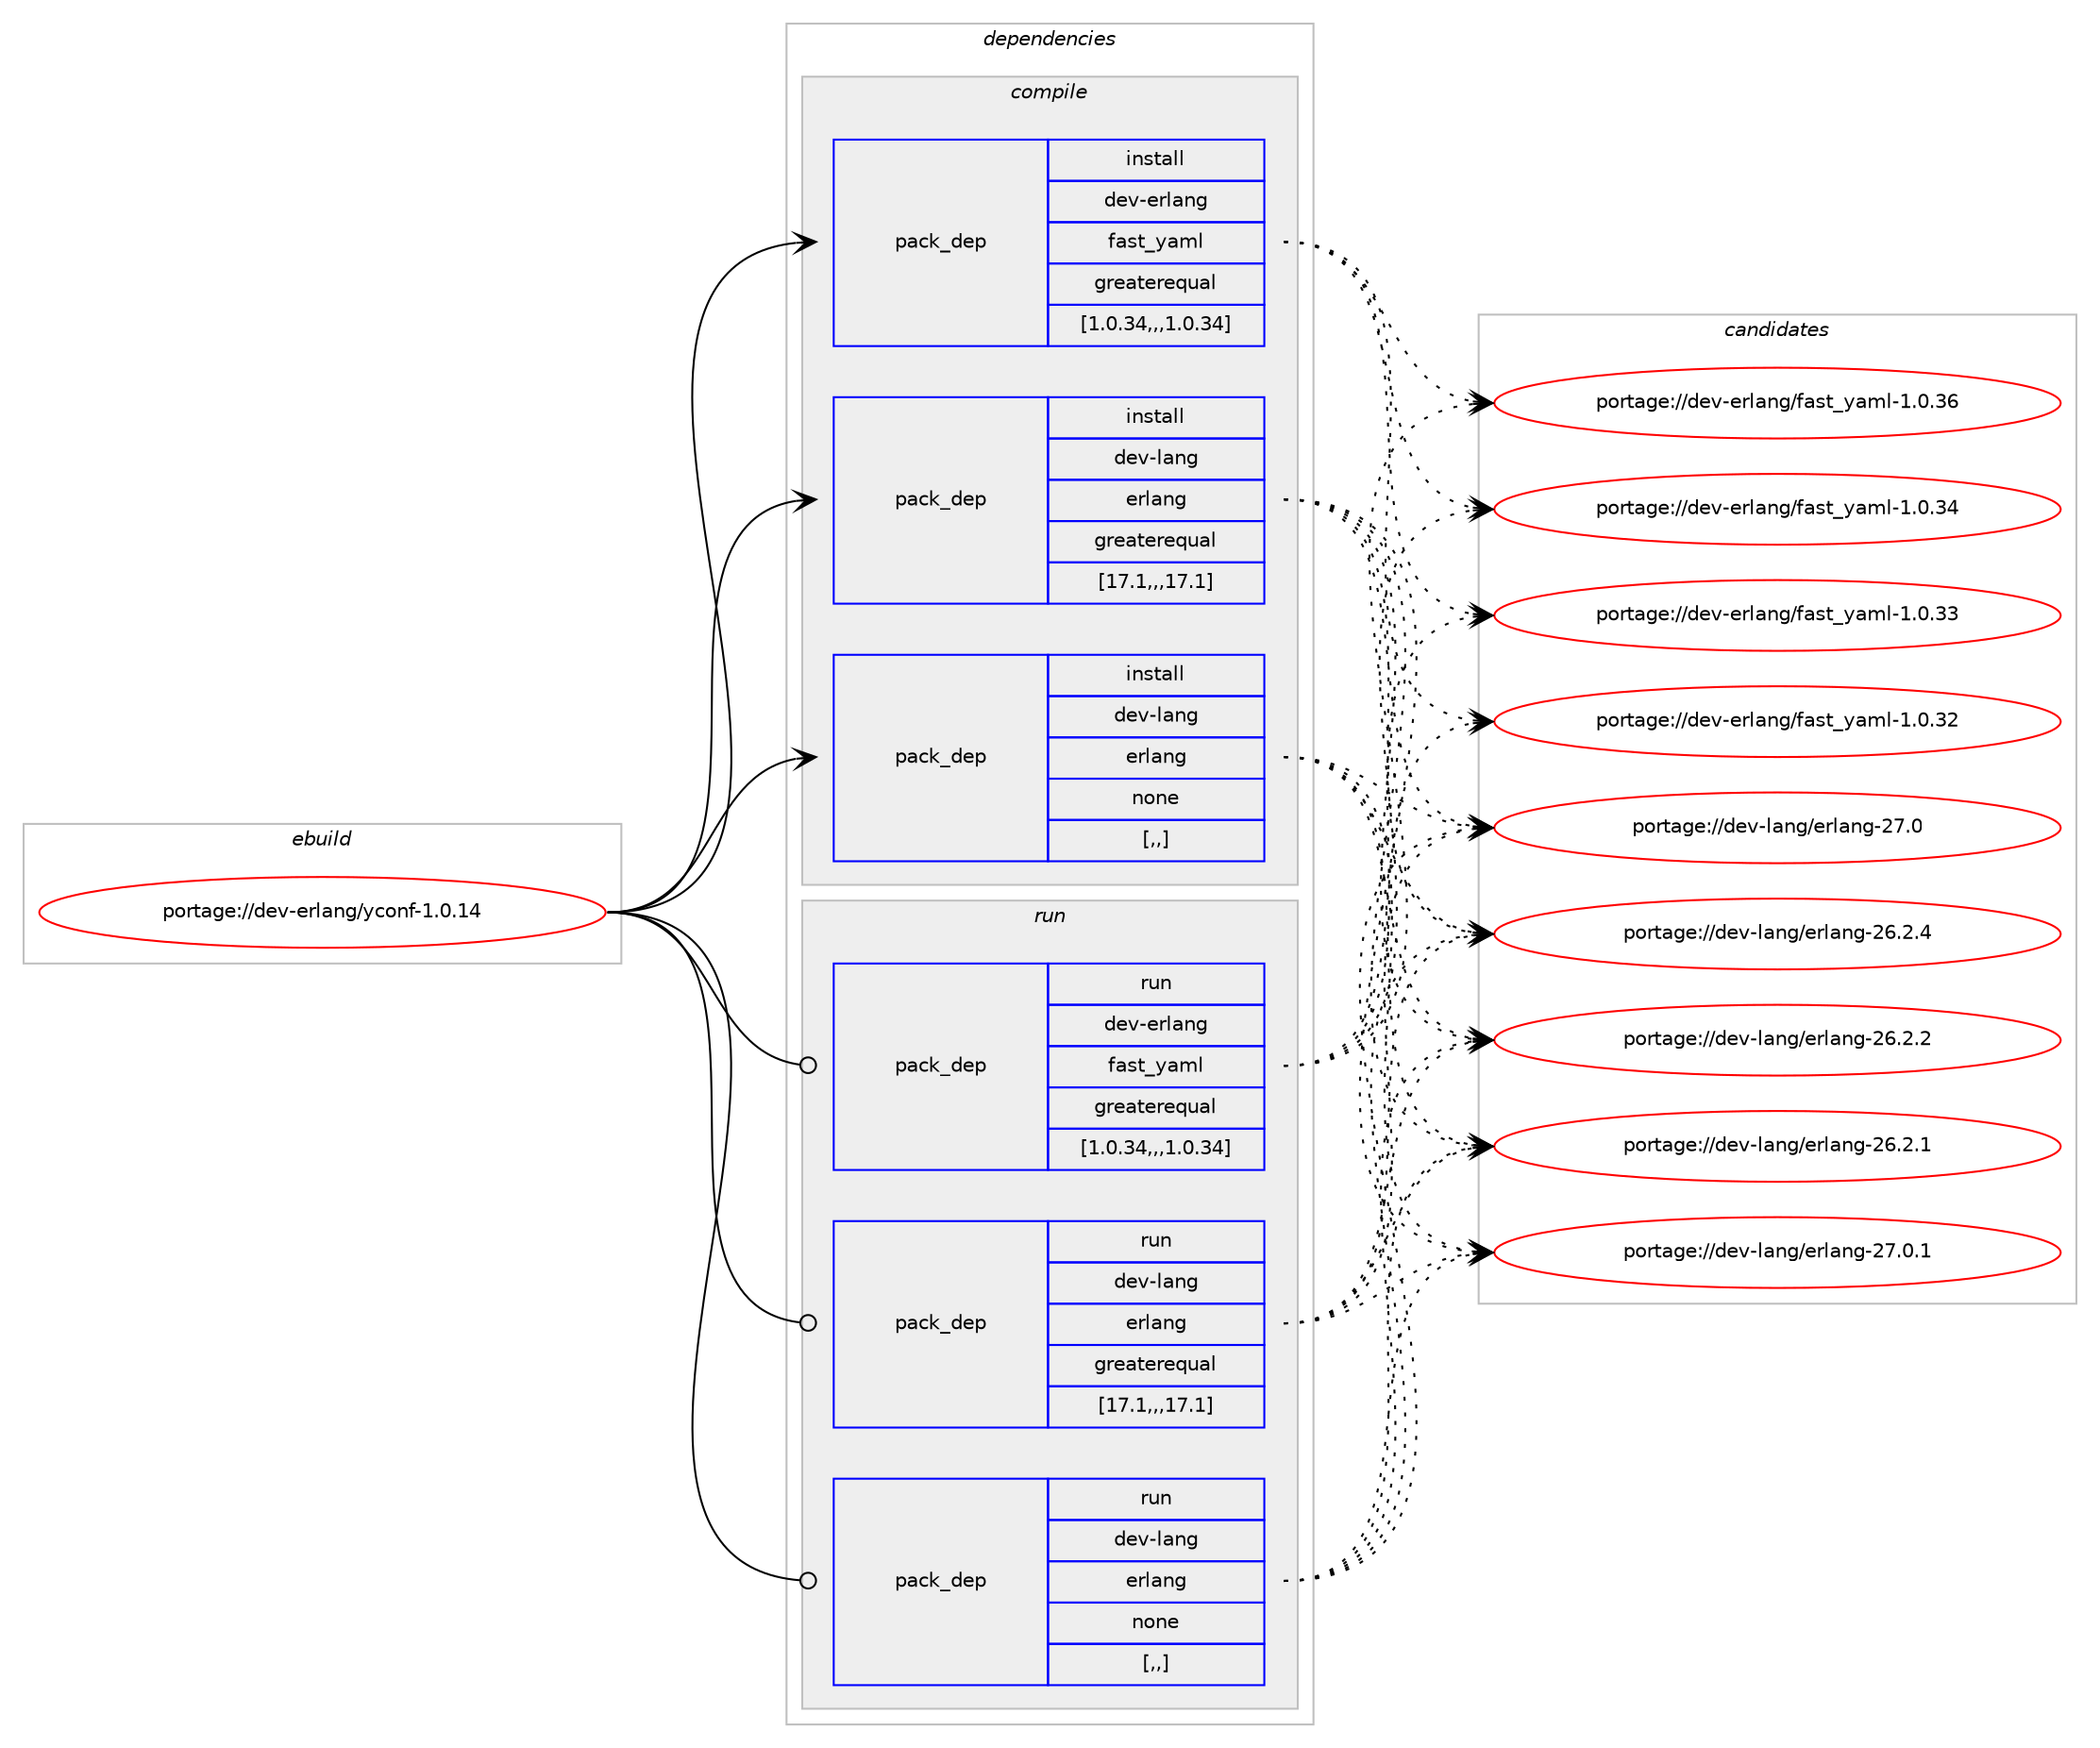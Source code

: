 digraph prolog {

# *************
# Graph options
# *************

newrank=true;
concentrate=true;
compound=true;
graph [rankdir=LR,fontname=Helvetica,fontsize=10,ranksep=1.5];#, ranksep=2.5, nodesep=0.2];
edge  [arrowhead=vee];
node  [fontname=Helvetica,fontsize=10];

# **********
# The ebuild
# **********

subgraph cluster_leftcol {
color=gray;
label=<<i>ebuild</i>>;
id [label="portage://dev-erlang/yconf-1.0.14", color=red, width=4, href="../dev-erlang/yconf-1.0.14.svg"];
}

# ****************
# The dependencies
# ****************

subgraph cluster_midcol {
color=gray;
label=<<i>dependencies</i>>;
subgraph cluster_compile {
fillcolor="#eeeeee";
style=filled;
label=<<i>compile</i>>;
subgraph pack414141 {
dependency568489 [label=<<TABLE BORDER="0" CELLBORDER="1" CELLSPACING="0" CELLPADDING="4" WIDTH="220"><TR><TD ROWSPAN="6" CELLPADDING="30">pack_dep</TD></TR><TR><TD WIDTH="110">install</TD></TR><TR><TD>dev-erlang</TD></TR><TR><TD>fast_yaml</TD></TR><TR><TD>greaterequal</TD></TR><TR><TD>[1.0.34,,,1.0.34]</TD></TR></TABLE>>, shape=none, color=blue];
}
id:e -> dependency568489:w [weight=20,style="solid",arrowhead="vee"];
subgraph pack414142 {
dependency568490 [label=<<TABLE BORDER="0" CELLBORDER="1" CELLSPACING="0" CELLPADDING="4" WIDTH="220"><TR><TD ROWSPAN="6" CELLPADDING="30">pack_dep</TD></TR><TR><TD WIDTH="110">install</TD></TR><TR><TD>dev-lang</TD></TR><TR><TD>erlang</TD></TR><TR><TD>greaterequal</TD></TR><TR><TD>[17.1,,,17.1]</TD></TR></TABLE>>, shape=none, color=blue];
}
id:e -> dependency568490:w [weight=20,style="solid",arrowhead="vee"];
subgraph pack414143 {
dependency568491 [label=<<TABLE BORDER="0" CELLBORDER="1" CELLSPACING="0" CELLPADDING="4" WIDTH="220"><TR><TD ROWSPAN="6" CELLPADDING="30">pack_dep</TD></TR><TR><TD WIDTH="110">install</TD></TR><TR><TD>dev-lang</TD></TR><TR><TD>erlang</TD></TR><TR><TD>none</TD></TR><TR><TD>[,,]</TD></TR></TABLE>>, shape=none, color=blue];
}
id:e -> dependency568491:w [weight=20,style="solid",arrowhead="vee"];
}
subgraph cluster_compileandrun {
fillcolor="#eeeeee";
style=filled;
label=<<i>compile and run</i>>;
}
subgraph cluster_run {
fillcolor="#eeeeee";
style=filled;
label=<<i>run</i>>;
subgraph pack414144 {
dependency568492 [label=<<TABLE BORDER="0" CELLBORDER="1" CELLSPACING="0" CELLPADDING="4" WIDTH="220"><TR><TD ROWSPAN="6" CELLPADDING="30">pack_dep</TD></TR><TR><TD WIDTH="110">run</TD></TR><TR><TD>dev-erlang</TD></TR><TR><TD>fast_yaml</TD></TR><TR><TD>greaterequal</TD></TR><TR><TD>[1.0.34,,,1.0.34]</TD></TR></TABLE>>, shape=none, color=blue];
}
id:e -> dependency568492:w [weight=20,style="solid",arrowhead="odot"];
subgraph pack414145 {
dependency568493 [label=<<TABLE BORDER="0" CELLBORDER="1" CELLSPACING="0" CELLPADDING="4" WIDTH="220"><TR><TD ROWSPAN="6" CELLPADDING="30">pack_dep</TD></TR><TR><TD WIDTH="110">run</TD></TR><TR><TD>dev-lang</TD></TR><TR><TD>erlang</TD></TR><TR><TD>greaterequal</TD></TR><TR><TD>[17.1,,,17.1]</TD></TR></TABLE>>, shape=none, color=blue];
}
id:e -> dependency568493:w [weight=20,style="solid",arrowhead="odot"];
subgraph pack414146 {
dependency568494 [label=<<TABLE BORDER="0" CELLBORDER="1" CELLSPACING="0" CELLPADDING="4" WIDTH="220"><TR><TD ROWSPAN="6" CELLPADDING="30">pack_dep</TD></TR><TR><TD WIDTH="110">run</TD></TR><TR><TD>dev-lang</TD></TR><TR><TD>erlang</TD></TR><TR><TD>none</TD></TR><TR><TD>[,,]</TD></TR></TABLE>>, shape=none, color=blue];
}
id:e -> dependency568494:w [weight=20,style="solid",arrowhead="odot"];
}
}

# **************
# The candidates
# **************

subgraph cluster_choices {
rank=same;
color=gray;
label=<<i>candidates</i>>;

subgraph choice414141 {
color=black;
nodesep=1;
choice10010111845101114108971101034710297115116951219710910845494648465154 [label="portage://dev-erlang/fast_yaml-1.0.36", color=red, width=4,href="../dev-erlang/fast_yaml-1.0.36.svg"];
choice10010111845101114108971101034710297115116951219710910845494648465152 [label="portage://dev-erlang/fast_yaml-1.0.34", color=red, width=4,href="../dev-erlang/fast_yaml-1.0.34.svg"];
choice10010111845101114108971101034710297115116951219710910845494648465151 [label="portage://dev-erlang/fast_yaml-1.0.33", color=red, width=4,href="../dev-erlang/fast_yaml-1.0.33.svg"];
choice10010111845101114108971101034710297115116951219710910845494648465150 [label="portage://dev-erlang/fast_yaml-1.0.32", color=red, width=4,href="../dev-erlang/fast_yaml-1.0.32.svg"];
dependency568489:e -> choice10010111845101114108971101034710297115116951219710910845494648465154:w [style=dotted,weight="100"];
dependency568489:e -> choice10010111845101114108971101034710297115116951219710910845494648465152:w [style=dotted,weight="100"];
dependency568489:e -> choice10010111845101114108971101034710297115116951219710910845494648465151:w [style=dotted,weight="100"];
dependency568489:e -> choice10010111845101114108971101034710297115116951219710910845494648465150:w [style=dotted,weight="100"];
}
subgraph choice414142 {
color=black;
nodesep=1;
choice1001011184510897110103471011141089711010345505546484649 [label="portage://dev-lang/erlang-27.0.1", color=red, width=4,href="../dev-lang/erlang-27.0.1.svg"];
choice100101118451089711010347101114108971101034550554648 [label="portage://dev-lang/erlang-27.0", color=red, width=4,href="../dev-lang/erlang-27.0.svg"];
choice1001011184510897110103471011141089711010345505446504652 [label="portage://dev-lang/erlang-26.2.4", color=red, width=4,href="../dev-lang/erlang-26.2.4.svg"];
choice1001011184510897110103471011141089711010345505446504650 [label="portage://dev-lang/erlang-26.2.2", color=red, width=4,href="../dev-lang/erlang-26.2.2.svg"];
choice1001011184510897110103471011141089711010345505446504649 [label="portage://dev-lang/erlang-26.2.1", color=red, width=4,href="../dev-lang/erlang-26.2.1.svg"];
dependency568490:e -> choice1001011184510897110103471011141089711010345505546484649:w [style=dotted,weight="100"];
dependency568490:e -> choice100101118451089711010347101114108971101034550554648:w [style=dotted,weight="100"];
dependency568490:e -> choice1001011184510897110103471011141089711010345505446504652:w [style=dotted,weight="100"];
dependency568490:e -> choice1001011184510897110103471011141089711010345505446504650:w [style=dotted,weight="100"];
dependency568490:e -> choice1001011184510897110103471011141089711010345505446504649:w [style=dotted,weight="100"];
}
subgraph choice414143 {
color=black;
nodesep=1;
choice1001011184510897110103471011141089711010345505546484649 [label="portage://dev-lang/erlang-27.0.1", color=red, width=4,href="../dev-lang/erlang-27.0.1.svg"];
choice100101118451089711010347101114108971101034550554648 [label="portage://dev-lang/erlang-27.0", color=red, width=4,href="../dev-lang/erlang-27.0.svg"];
choice1001011184510897110103471011141089711010345505446504652 [label="portage://dev-lang/erlang-26.2.4", color=red, width=4,href="../dev-lang/erlang-26.2.4.svg"];
choice1001011184510897110103471011141089711010345505446504650 [label="portage://dev-lang/erlang-26.2.2", color=red, width=4,href="../dev-lang/erlang-26.2.2.svg"];
choice1001011184510897110103471011141089711010345505446504649 [label="portage://dev-lang/erlang-26.2.1", color=red, width=4,href="../dev-lang/erlang-26.2.1.svg"];
dependency568491:e -> choice1001011184510897110103471011141089711010345505546484649:w [style=dotted,weight="100"];
dependency568491:e -> choice100101118451089711010347101114108971101034550554648:w [style=dotted,weight="100"];
dependency568491:e -> choice1001011184510897110103471011141089711010345505446504652:w [style=dotted,weight="100"];
dependency568491:e -> choice1001011184510897110103471011141089711010345505446504650:w [style=dotted,weight="100"];
dependency568491:e -> choice1001011184510897110103471011141089711010345505446504649:w [style=dotted,weight="100"];
}
subgraph choice414144 {
color=black;
nodesep=1;
choice10010111845101114108971101034710297115116951219710910845494648465154 [label="portage://dev-erlang/fast_yaml-1.0.36", color=red, width=4,href="../dev-erlang/fast_yaml-1.0.36.svg"];
choice10010111845101114108971101034710297115116951219710910845494648465152 [label="portage://dev-erlang/fast_yaml-1.0.34", color=red, width=4,href="../dev-erlang/fast_yaml-1.0.34.svg"];
choice10010111845101114108971101034710297115116951219710910845494648465151 [label="portage://dev-erlang/fast_yaml-1.0.33", color=red, width=4,href="../dev-erlang/fast_yaml-1.0.33.svg"];
choice10010111845101114108971101034710297115116951219710910845494648465150 [label="portage://dev-erlang/fast_yaml-1.0.32", color=red, width=4,href="../dev-erlang/fast_yaml-1.0.32.svg"];
dependency568492:e -> choice10010111845101114108971101034710297115116951219710910845494648465154:w [style=dotted,weight="100"];
dependency568492:e -> choice10010111845101114108971101034710297115116951219710910845494648465152:w [style=dotted,weight="100"];
dependency568492:e -> choice10010111845101114108971101034710297115116951219710910845494648465151:w [style=dotted,weight="100"];
dependency568492:e -> choice10010111845101114108971101034710297115116951219710910845494648465150:w [style=dotted,weight="100"];
}
subgraph choice414145 {
color=black;
nodesep=1;
choice1001011184510897110103471011141089711010345505546484649 [label="portage://dev-lang/erlang-27.0.1", color=red, width=4,href="../dev-lang/erlang-27.0.1.svg"];
choice100101118451089711010347101114108971101034550554648 [label="portage://dev-lang/erlang-27.0", color=red, width=4,href="../dev-lang/erlang-27.0.svg"];
choice1001011184510897110103471011141089711010345505446504652 [label="portage://dev-lang/erlang-26.2.4", color=red, width=4,href="../dev-lang/erlang-26.2.4.svg"];
choice1001011184510897110103471011141089711010345505446504650 [label="portage://dev-lang/erlang-26.2.2", color=red, width=4,href="../dev-lang/erlang-26.2.2.svg"];
choice1001011184510897110103471011141089711010345505446504649 [label="portage://dev-lang/erlang-26.2.1", color=red, width=4,href="../dev-lang/erlang-26.2.1.svg"];
dependency568493:e -> choice1001011184510897110103471011141089711010345505546484649:w [style=dotted,weight="100"];
dependency568493:e -> choice100101118451089711010347101114108971101034550554648:w [style=dotted,weight="100"];
dependency568493:e -> choice1001011184510897110103471011141089711010345505446504652:w [style=dotted,weight="100"];
dependency568493:e -> choice1001011184510897110103471011141089711010345505446504650:w [style=dotted,weight="100"];
dependency568493:e -> choice1001011184510897110103471011141089711010345505446504649:w [style=dotted,weight="100"];
}
subgraph choice414146 {
color=black;
nodesep=1;
choice1001011184510897110103471011141089711010345505546484649 [label="portage://dev-lang/erlang-27.0.1", color=red, width=4,href="../dev-lang/erlang-27.0.1.svg"];
choice100101118451089711010347101114108971101034550554648 [label="portage://dev-lang/erlang-27.0", color=red, width=4,href="../dev-lang/erlang-27.0.svg"];
choice1001011184510897110103471011141089711010345505446504652 [label="portage://dev-lang/erlang-26.2.4", color=red, width=4,href="../dev-lang/erlang-26.2.4.svg"];
choice1001011184510897110103471011141089711010345505446504650 [label="portage://dev-lang/erlang-26.2.2", color=red, width=4,href="../dev-lang/erlang-26.2.2.svg"];
choice1001011184510897110103471011141089711010345505446504649 [label="portage://dev-lang/erlang-26.2.1", color=red, width=4,href="../dev-lang/erlang-26.2.1.svg"];
dependency568494:e -> choice1001011184510897110103471011141089711010345505546484649:w [style=dotted,weight="100"];
dependency568494:e -> choice100101118451089711010347101114108971101034550554648:w [style=dotted,weight="100"];
dependency568494:e -> choice1001011184510897110103471011141089711010345505446504652:w [style=dotted,weight="100"];
dependency568494:e -> choice1001011184510897110103471011141089711010345505446504650:w [style=dotted,weight="100"];
dependency568494:e -> choice1001011184510897110103471011141089711010345505446504649:w [style=dotted,weight="100"];
}
}

}
